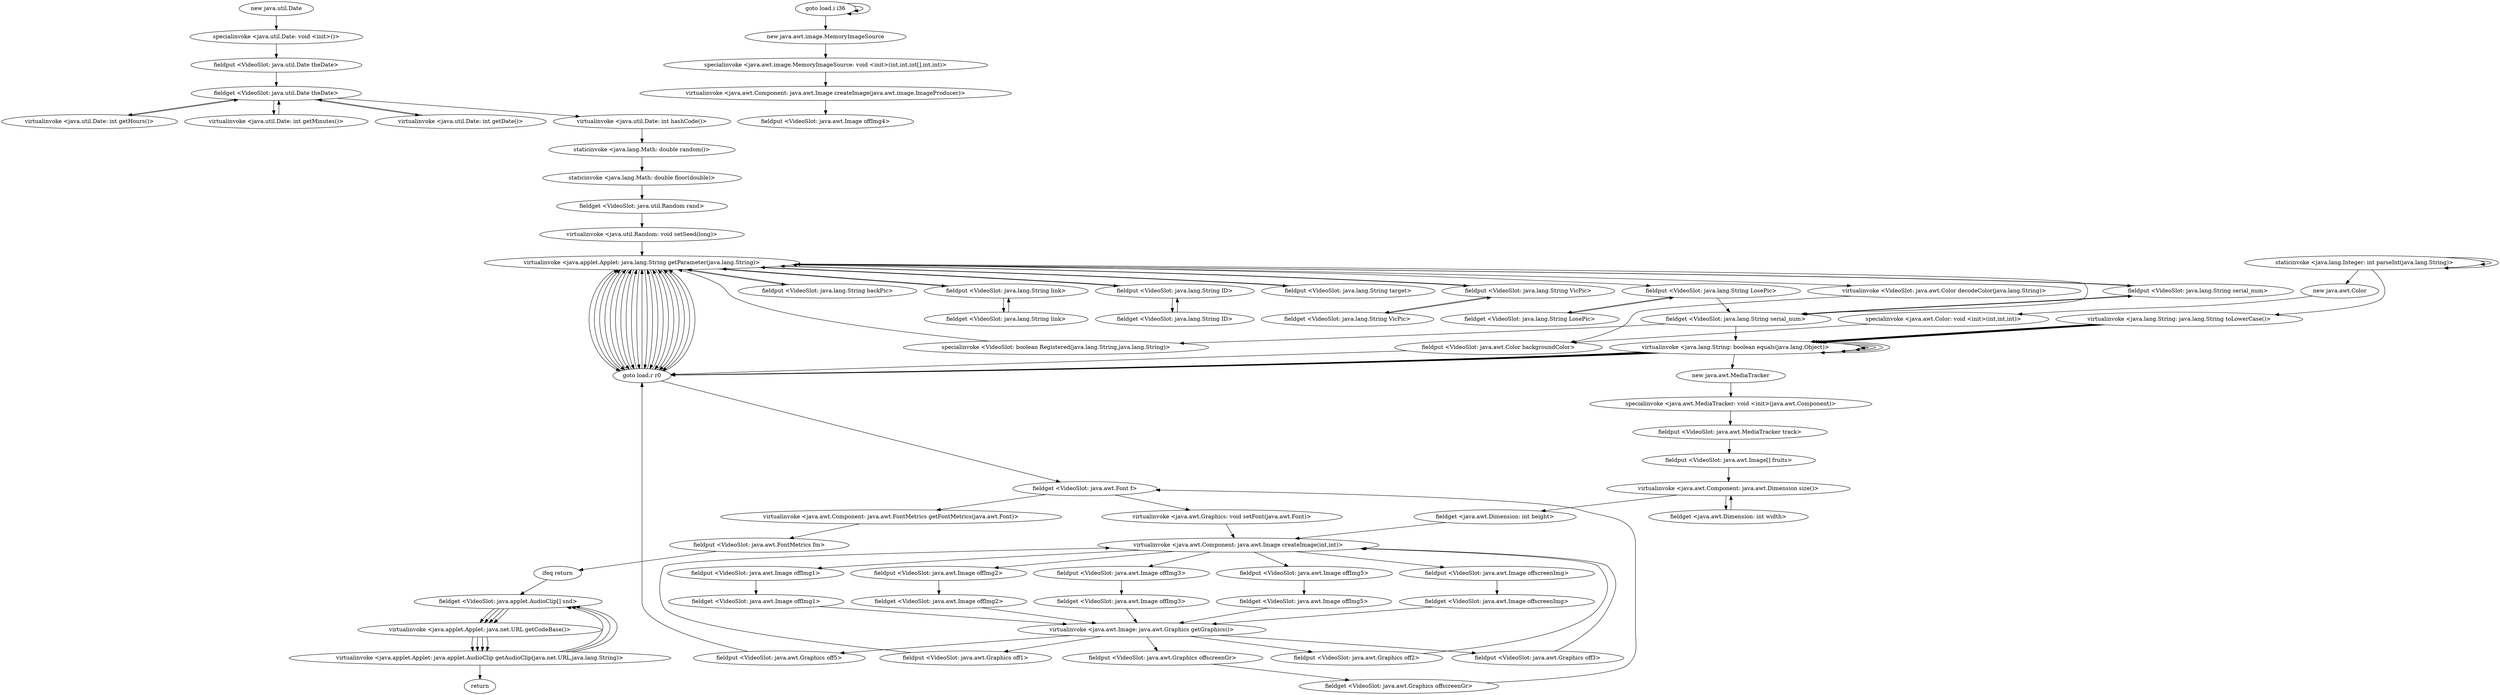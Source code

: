 digraph "" {
"new java.util.Date";
 "new java.util.Date"->"specialinvoke <java.util.Date: void <init>()>";
 "specialinvoke <java.util.Date: void <init>()>"->"fieldput <VideoSlot: java.util.Date theDate>";
 "fieldput <VideoSlot: java.util.Date theDate>"->"fieldget <VideoSlot: java.util.Date theDate>";
 "fieldget <VideoSlot: java.util.Date theDate>"->"virtualinvoke <java.util.Date: int getHours()>";
 "virtualinvoke <java.util.Date: int getHours()>"->"fieldget <VideoSlot: java.util.Date theDate>";
 "fieldget <VideoSlot: java.util.Date theDate>"->"virtualinvoke <java.util.Date: int getMinutes()>";
 "virtualinvoke <java.util.Date: int getMinutes()>"->"fieldget <VideoSlot: java.util.Date theDate>";
 "fieldget <VideoSlot: java.util.Date theDate>"->"virtualinvoke <java.util.Date: int getDate()>";
 "virtualinvoke <java.util.Date: int getDate()>"->"fieldget <VideoSlot: java.util.Date theDate>";
 "fieldget <VideoSlot: java.util.Date theDate>"->"virtualinvoke <java.util.Date: int hashCode()>";
 "virtualinvoke <java.util.Date: int hashCode()>"->"staticinvoke <java.lang.Math: double random()>";
 "staticinvoke <java.lang.Math: double random()>"->"staticinvoke <java.lang.Math: double floor(double)>";
 "staticinvoke <java.lang.Math: double floor(double)>"->"fieldget <VideoSlot: java.util.Random rand>";
 "fieldget <VideoSlot: java.util.Random rand>"->"virtualinvoke <java.util.Random: void setSeed(long)>";
 "virtualinvoke <java.util.Random: void setSeed(long)>"->"virtualinvoke <java.applet.Applet: java.lang.String getParameter(java.lang.String)>";
 "virtualinvoke <java.applet.Applet: java.lang.String getParameter(java.lang.String)>"->"fieldput <VideoSlot: java.lang.String serial_num>";
 "fieldput <VideoSlot: java.lang.String serial_num>"->"fieldget <VideoSlot: java.lang.String serial_num>";
 "fieldget <VideoSlot: java.lang.String serial_num>"->"fieldput <VideoSlot: java.lang.String serial_num>";
 "fieldput <VideoSlot: java.lang.String serial_num>"->"virtualinvoke <java.applet.Applet: java.lang.String getParameter(java.lang.String)>";
 "virtualinvoke <java.applet.Applet: java.lang.String getParameter(java.lang.String)>"->"fieldget <VideoSlot: java.lang.String serial_num>";
 "fieldget <VideoSlot: java.lang.String serial_num>"->"specialinvoke <VideoSlot: boolean Registered(java.lang.String,java.lang.String)>";
 "specialinvoke <VideoSlot: boolean Registered(java.lang.String,java.lang.String)>"->"virtualinvoke <java.applet.Applet: java.lang.String getParameter(java.lang.String)>";
 "virtualinvoke <java.applet.Applet: java.lang.String getParameter(java.lang.String)>"->"virtualinvoke <VideoSlot: java.awt.Color decodeColor(java.lang.String)>";
 "virtualinvoke <VideoSlot: java.awt.Color decodeColor(java.lang.String)>"->"fieldput <VideoSlot: java.awt.Color backgroundColor>";
 "fieldput <VideoSlot: java.awt.Color backgroundColor>"->"goto load.r r0";
 "goto load.r r0"->"virtualinvoke <java.applet.Applet: java.lang.String getParameter(java.lang.String)>";
 "virtualinvoke <java.applet.Applet: java.lang.String getParameter(java.lang.String)>"->"goto load.r r0";
 "goto load.r r0"->"virtualinvoke <java.applet.Applet: java.lang.String getParameter(java.lang.String)>";
 "virtualinvoke <java.applet.Applet: java.lang.String getParameter(java.lang.String)>"->"fieldput <VideoSlot: java.lang.String backPic>";
 "fieldput <VideoSlot: java.lang.String backPic>"->"virtualinvoke <java.applet.Applet: java.lang.String getParameter(java.lang.String)>";
 "virtualinvoke <java.applet.Applet: java.lang.String getParameter(java.lang.String)>"->"goto load.r r0";
 "goto load.r r0"->"virtualinvoke <java.applet.Applet: java.lang.String getParameter(java.lang.String)>";
 "virtualinvoke <java.applet.Applet: java.lang.String getParameter(java.lang.String)>"->"goto load.r r0";
 "goto load.r r0"->"virtualinvoke <java.applet.Applet: java.lang.String getParameter(java.lang.String)>";
 "virtualinvoke <java.applet.Applet: java.lang.String getParameter(java.lang.String)>"->"goto load.r r0";
 "goto load.r r0"->"virtualinvoke <java.applet.Applet: java.lang.String getParameter(java.lang.String)>";
 "virtualinvoke <java.applet.Applet: java.lang.String getParameter(java.lang.String)>"->"goto load.r r0";
 "goto load.r r0"->"virtualinvoke <java.applet.Applet: java.lang.String getParameter(java.lang.String)>";
 "virtualinvoke <java.applet.Applet: java.lang.String getParameter(java.lang.String)>"->"goto load.r r0";
 "goto load.r r0"->"virtualinvoke <java.applet.Applet: java.lang.String getParameter(java.lang.String)>";
 "virtualinvoke <java.applet.Applet: java.lang.String getParameter(java.lang.String)>"->"goto load.r r0";
 "goto load.r r0"->"virtualinvoke <java.applet.Applet: java.lang.String getParameter(java.lang.String)>";
 "virtualinvoke <java.applet.Applet: java.lang.String getParameter(java.lang.String)>"->"goto load.r r0";
 "goto load.r r0"->"virtualinvoke <java.applet.Applet: java.lang.String getParameter(java.lang.String)>";
 "virtualinvoke <java.applet.Applet: java.lang.String getParameter(java.lang.String)>"->"goto load.r r0";
 "goto load.r r0"->"virtualinvoke <java.applet.Applet: java.lang.String getParameter(java.lang.String)>";
 "virtualinvoke <java.applet.Applet: java.lang.String getParameter(java.lang.String)>"->"goto load.r r0";
 "goto load.r r0"->"virtualinvoke <java.applet.Applet: java.lang.String getParameter(java.lang.String)>";
 "virtualinvoke <java.applet.Applet: java.lang.String getParameter(java.lang.String)>"->"fieldput <VideoSlot: java.lang.String link>";
 "fieldput <VideoSlot: java.lang.String link>"->"fieldget <VideoSlot: java.lang.String link>";
 "fieldget <VideoSlot: java.lang.String link>"->"fieldput <VideoSlot: java.lang.String link>";
 "fieldput <VideoSlot: java.lang.String link>"->"virtualinvoke <java.applet.Applet: java.lang.String getParameter(java.lang.String)>";
 "virtualinvoke <java.applet.Applet: java.lang.String getParameter(java.lang.String)>"->"fieldput <VideoSlot: java.lang.String ID>";
 "fieldput <VideoSlot: java.lang.String ID>"->"fieldget <VideoSlot: java.lang.String ID>";
 "fieldget <VideoSlot: java.lang.String ID>"->"fieldput <VideoSlot: java.lang.String ID>";
 "fieldput <VideoSlot: java.lang.String ID>"->"virtualinvoke <java.applet.Applet: java.lang.String getParameter(java.lang.String)>";
 "virtualinvoke <java.applet.Applet: java.lang.String getParameter(java.lang.String)>"->"fieldput <VideoSlot: java.lang.String target>";
 "fieldput <VideoSlot: java.lang.String target>"->"virtualinvoke <java.applet.Applet: java.lang.String getParameter(java.lang.String)>";
 "virtualinvoke <java.applet.Applet: java.lang.String getParameter(java.lang.String)>"->"fieldput <VideoSlot: java.lang.String VicPic>";
 "fieldput <VideoSlot: java.lang.String VicPic>"->"fieldget <VideoSlot: java.lang.String VicPic>";
 "fieldget <VideoSlot: java.lang.String VicPic>"->"fieldput <VideoSlot: java.lang.String VicPic>";
 "fieldput <VideoSlot: java.lang.String VicPic>"->"virtualinvoke <java.applet.Applet: java.lang.String getParameter(java.lang.String)>";
 "virtualinvoke <java.applet.Applet: java.lang.String getParameter(java.lang.String)>"->"fieldput <VideoSlot: java.lang.String LosePic>";
 "fieldput <VideoSlot: java.lang.String LosePic>"->"fieldget <VideoSlot: java.lang.String LosePic>";
 "fieldget <VideoSlot: java.lang.String LosePic>"->"fieldput <VideoSlot: java.lang.String LosePic>";
 "fieldput <VideoSlot: java.lang.String LosePic>"->"fieldget <VideoSlot: java.lang.String serial_num>";
 "fieldget <VideoSlot: java.lang.String serial_num>"->"virtualinvoke <java.lang.String: boolean equals(java.lang.Object)>";
 "virtualinvoke <java.lang.String: boolean equals(java.lang.Object)>"->"new java.awt.MediaTracker";
 "new java.awt.MediaTracker"->"specialinvoke <java.awt.MediaTracker: void <init>(java.awt.Component)>";
 "specialinvoke <java.awt.MediaTracker: void <init>(java.awt.Component)>"->"fieldput <VideoSlot: java.awt.MediaTracker track>";
 "fieldput <VideoSlot: java.awt.MediaTracker track>"->"fieldput <VideoSlot: java.awt.Image[] fruits>";
 "fieldput <VideoSlot: java.awt.Image[] fruits>"->"virtualinvoke <java.awt.Component: java.awt.Dimension size()>";
 "virtualinvoke <java.awt.Component: java.awt.Dimension size()>"->"fieldget <java.awt.Dimension: int width>";
 "fieldget <java.awt.Dimension: int width>"->"virtualinvoke <java.awt.Component: java.awt.Dimension size()>";
 "virtualinvoke <java.awt.Component: java.awt.Dimension size()>"->"fieldget <java.awt.Dimension: int height>";
 "fieldget <java.awt.Dimension: int height>"->"virtualinvoke <java.awt.Component: java.awt.Image createImage(int,int)>";
 "virtualinvoke <java.awt.Component: java.awt.Image createImage(int,int)>"->"fieldput <VideoSlot: java.awt.Image offscreenImg>";
 "fieldput <VideoSlot: java.awt.Image offscreenImg>"->"fieldget <VideoSlot: java.awt.Image offscreenImg>";
 "fieldget <VideoSlot: java.awt.Image offscreenImg>"->"virtualinvoke <java.awt.Image: java.awt.Graphics getGraphics()>";
 "virtualinvoke <java.awt.Image: java.awt.Graphics getGraphics()>"->"fieldput <VideoSlot: java.awt.Graphics offscreenGr>";
 "fieldput <VideoSlot: java.awt.Graphics offscreenGr>"->"fieldget <VideoSlot: java.awt.Graphics offscreenGr>";
 "fieldget <VideoSlot: java.awt.Graphics offscreenGr>"->"fieldget <VideoSlot: java.awt.Font f>";
 "fieldget <VideoSlot: java.awt.Font f>"->"virtualinvoke <java.awt.Graphics: void setFont(java.awt.Font)>";
 "virtualinvoke <java.awt.Graphics: void setFont(java.awt.Font)>"->"virtualinvoke <java.awt.Component: java.awt.Image createImage(int,int)>";
 "virtualinvoke <java.awt.Component: java.awt.Image createImage(int,int)>"->"fieldput <VideoSlot: java.awt.Image offImg1>";
 "fieldput <VideoSlot: java.awt.Image offImg1>"->"fieldget <VideoSlot: java.awt.Image offImg1>";
 "fieldget <VideoSlot: java.awt.Image offImg1>"->"virtualinvoke <java.awt.Image: java.awt.Graphics getGraphics()>";
 "virtualinvoke <java.awt.Image: java.awt.Graphics getGraphics()>"->"fieldput <VideoSlot: java.awt.Graphics off1>";
 "fieldput <VideoSlot: java.awt.Graphics off1>"->"virtualinvoke <java.awt.Component: java.awt.Image createImage(int,int)>";
 "virtualinvoke <java.awt.Component: java.awt.Image createImage(int,int)>"->"fieldput <VideoSlot: java.awt.Image offImg2>";
 "fieldput <VideoSlot: java.awt.Image offImg2>"->"fieldget <VideoSlot: java.awt.Image offImg2>";
 "fieldget <VideoSlot: java.awt.Image offImg2>"->"virtualinvoke <java.awt.Image: java.awt.Graphics getGraphics()>";
 "virtualinvoke <java.awt.Image: java.awt.Graphics getGraphics()>"->"fieldput <VideoSlot: java.awt.Graphics off2>";
 "fieldput <VideoSlot: java.awt.Graphics off2>"->"virtualinvoke <java.awt.Component: java.awt.Image createImage(int,int)>";
 "virtualinvoke <java.awt.Component: java.awt.Image createImage(int,int)>"->"fieldput <VideoSlot: java.awt.Image offImg3>";
 "fieldput <VideoSlot: java.awt.Image offImg3>"->"fieldget <VideoSlot: java.awt.Image offImg3>";
 "fieldget <VideoSlot: java.awt.Image offImg3>"->"virtualinvoke <java.awt.Image: java.awt.Graphics getGraphics()>";
 "virtualinvoke <java.awt.Image: java.awt.Graphics getGraphics()>"->"fieldput <VideoSlot: java.awt.Graphics off3>";
 "fieldput <VideoSlot: java.awt.Graphics off3>"->"virtualinvoke <java.awt.Component: java.awt.Image createImage(int,int)>";
 "virtualinvoke <java.awt.Component: java.awt.Image createImage(int,int)>"->"fieldput <VideoSlot: java.awt.Image offImg5>";
 "fieldput <VideoSlot: java.awt.Image offImg5>"->"fieldget <VideoSlot: java.awt.Image offImg5>";
 "fieldget <VideoSlot: java.awt.Image offImg5>"->"virtualinvoke <java.awt.Image: java.awt.Graphics getGraphics()>";
 "virtualinvoke <java.awt.Image: java.awt.Graphics getGraphics()>"->"fieldput <VideoSlot: java.awt.Graphics off5>";
 "fieldput <VideoSlot: java.awt.Graphics off5>"->"goto load.r r0";
 "goto load.r r0"->"fieldget <VideoSlot: java.awt.Font f>";
 "fieldget <VideoSlot: java.awt.Font f>"->"virtualinvoke <java.awt.Component: java.awt.FontMetrics getFontMetrics(java.awt.Font)>";
 "virtualinvoke <java.awt.Component: java.awt.FontMetrics getFontMetrics(java.awt.Font)>"->"fieldput <VideoSlot: java.awt.FontMetrics fm>";
 "fieldput <VideoSlot: java.awt.FontMetrics fm>"->"ifeq return";
 "ifeq return"->"fieldget <VideoSlot: java.applet.AudioClip[] snd>";
 "fieldget <VideoSlot: java.applet.AudioClip[] snd>"->"virtualinvoke <java.applet.Applet: java.net.URL getCodeBase()>";
 "virtualinvoke <java.applet.Applet: java.net.URL getCodeBase()>"->"virtualinvoke <java.applet.Applet: java.applet.AudioClip getAudioClip(java.net.URL,java.lang.String)>";
 "virtualinvoke <java.applet.Applet: java.applet.AudioClip getAudioClip(java.net.URL,java.lang.String)>"->"fieldget <VideoSlot: java.applet.AudioClip[] snd>";
 "fieldget <VideoSlot: java.applet.AudioClip[] snd>"->"virtualinvoke <java.applet.Applet: java.net.URL getCodeBase()>";
 "virtualinvoke <java.applet.Applet: java.net.URL getCodeBase()>"->"virtualinvoke <java.applet.Applet: java.applet.AudioClip getAudioClip(java.net.URL,java.lang.String)>";
 "virtualinvoke <java.applet.Applet: java.applet.AudioClip getAudioClip(java.net.URL,java.lang.String)>"->"fieldget <VideoSlot: java.applet.AudioClip[] snd>";
 "fieldget <VideoSlot: java.applet.AudioClip[] snd>"->"virtualinvoke <java.applet.Applet: java.net.URL getCodeBase()>";
 "virtualinvoke <java.applet.Applet: java.net.URL getCodeBase()>"->"virtualinvoke <java.applet.Applet: java.applet.AudioClip getAudioClip(java.net.URL,java.lang.String)>";
 "virtualinvoke <java.applet.Applet: java.applet.AudioClip getAudioClip(java.net.URL,java.lang.String)>"->"fieldget <VideoSlot: java.applet.AudioClip[] snd>";
 "fieldget <VideoSlot: java.applet.AudioClip[] snd>"->"virtualinvoke <java.applet.Applet: java.net.URL getCodeBase()>";
 "virtualinvoke <java.applet.Applet: java.net.URL getCodeBase()>"->"virtualinvoke <java.applet.Applet: java.applet.AudioClip getAudioClip(java.net.URL,java.lang.String)>";
 "virtualinvoke <java.applet.Applet: java.applet.AudioClip getAudioClip(java.net.URL,java.lang.String)>"->"return";
"goto load.i i36";
 "goto load.i i36"->"goto load.i i36";
 "goto load.i i36"->"goto load.i i36";
 "goto load.i i36"->"new java.awt.image.MemoryImageSource";
 "new java.awt.image.MemoryImageSource"->"specialinvoke <java.awt.image.MemoryImageSource: void <init>(int,int,int[],int,int)>";
 "specialinvoke <java.awt.image.MemoryImageSource: void <init>(int,int,int[],int,int)>"->"virtualinvoke <java.awt.Component: java.awt.Image createImage(java.awt.image.ImageProducer)>";
 "virtualinvoke <java.awt.Component: java.awt.Image createImage(java.awt.image.ImageProducer)>"->"fieldput <VideoSlot: java.awt.Image offImg4>";
"virtualinvoke <java.lang.String: java.lang.String toLowerCase()>";
 "virtualinvoke <java.lang.String: java.lang.String toLowerCase()>"->"virtualinvoke <java.lang.String: boolean equals(java.lang.Object)>";
 "virtualinvoke <java.lang.String: boolean equals(java.lang.Object)>"->"virtualinvoke <java.lang.String: boolean equals(java.lang.Object)>";
 "virtualinvoke <java.lang.String: boolean equals(java.lang.Object)>"->"goto load.r r0";
"virtualinvoke <java.lang.String: java.lang.String toLowerCase()>";
 "virtualinvoke <java.lang.String: java.lang.String toLowerCase()>"->"virtualinvoke <java.lang.String: boolean equals(java.lang.Object)>";
 "virtualinvoke <java.lang.String: boolean equals(java.lang.Object)>"->"goto load.r r0";
"virtualinvoke <java.lang.String: java.lang.String toLowerCase()>";
 "virtualinvoke <java.lang.String: java.lang.String toLowerCase()>"->"virtualinvoke <java.lang.String: boolean equals(java.lang.Object)>";
 "virtualinvoke <java.lang.String: boolean equals(java.lang.Object)>"->"virtualinvoke <java.lang.String: boolean equals(java.lang.Object)>";
 "virtualinvoke <java.lang.String: boolean equals(java.lang.Object)>"->"goto load.r r0";
"virtualinvoke <java.lang.String: java.lang.String toLowerCase()>";
 "virtualinvoke <java.lang.String: java.lang.String toLowerCase()>"->"virtualinvoke <java.lang.String: boolean equals(java.lang.Object)>";
 "virtualinvoke <java.lang.String: boolean equals(java.lang.Object)>"->"goto load.r r0";
"virtualinvoke <java.lang.String: boolean equals(java.lang.Object)>";
 "virtualinvoke <java.lang.String: boolean equals(java.lang.Object)>"->"goto load.r r0";
"virtualinvoke <java.lang.String: java.lang.String toLowerCase()>";
 "virtualinvoke <java.lang.String: java.lang.String toLowerCase()>"->"virtualinvoke <java.lang.String: boolean equals(java.lang.Object)>";
 "virtualinvoke <java.lang.String: boolean equals(java.lang.Object)>"->"virtualinvoke <java.lang.String: boolean equals(java.lang.Object)>";
 "virtualinvoke <java.lang.String: boolean equals(java.lang.Object)>"->"goto load.r r0";
"staticinvoke <java.lang.Integer: int parseInt(java.lang.String)>";
 "staticinvoke <java.lang.Integer: int parseInt(java.lang.String)>"->"virtualinvoke <java.lang.String: java.lang.String toLowerCase()>";
 "virtualinvoke <java.lang.String: java.lang.String toLowerCase()>"->"virtualinvoke <java.lang.String: boolean equals(java.lang.Object)>";
 "virtualinvoke <java.lang.String: boolean equals(java.lang.Object)>"->"virtualinvoke <java.lang.String: boolean equals(java.lang.Object)>";
 "virtualinvoke <java.lang.String: boolean equals(java.lang.Object)>"->"goto load.r r0";
"staticinvoke <java.lang.Integer: int parseInt(java.lang.String)>";
 "staticinvoke <java.lang.Integer: int parseInt(java.lang.String)>"->"staticinvoke <java.lang.Integer: int parseInt(java.lang.String)>";
 "staticinvoke <java.lang.Integer: int parseInt(java.lang.String)>"->"staticinvoke <java.lang.Integer: int parseInt(java.lang.String)>";
 "staticinvoke <java.lang.Integer: int parseInt(java.lang.String)>"->"new java.awt.Color";
 "new java.awt.Color"->"specialinvoke <java.awt.Color: void <init>(int,int,int)>";
 "specialinvoke <java.awt.Color: void <init>(int,int,int)>"->"fieldput <VideoSlot: java.awt.Color backgroundColor>";
}
